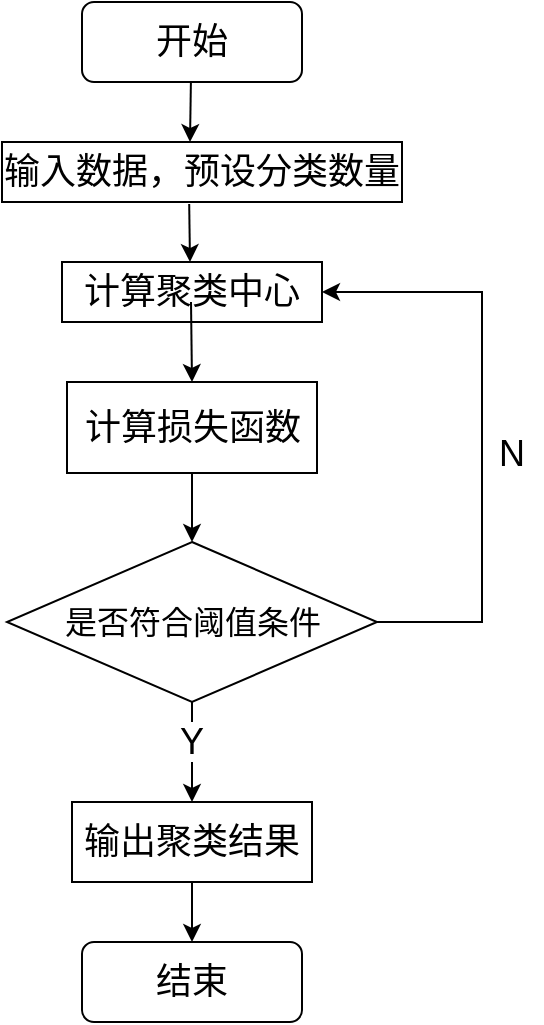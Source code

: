<mxfile version="20.1.1" type="github">
  <diagram id="uziK3NO7eQcpJdqtWjjK" name="Page-1">
    <mxGraphModel dx="1209" dy="634" grid="1" gridSize="10" guides="1" tooltips="1" connect="1" arrows="1" fold="1" page="1" pageScale="1" pageWidth="827" pageHeight="1169" math="0" shadow="0">
      <root>
        <mxCell id="0" />
        <mxCell id="1" parent="0" />
        <mxCell id="AOiTqFv167IxLG4Y2etf-3" value="&lt;font style=&quot;font-size: 18px;&quot;&gt;开始&lt;/font&gt;" style="rounded=1;whiteSpace=wrap;html=1;" parent="1" vertex="1">
          <mxGeometry x="340" y="230" width="110" height="40" as="geometry" />
        </mxCell>
        <mxCell id="AOiTqFv167IxLG4Y2etf-4" value="" style="endArrow=classic;html=1;rounded=0;fontSize=18;exitX=0.495;exitY=1;exitDx=0;exitDy=0;exitPerimeter=0;" parent="1" source="AOiTqFv167IxLG4Y2etf-3" edge="1">
          <mxGeometry width="50" height="50" relative="1" as="geometry">
            <mxPoint x="395" y="280" as="sourcePoint" />
            <mxPoint x="394" y="300" as="targetPoint" />
            <Array as="points" />
          </mxGeometry>
        </mxCell>
        <mxCell id="AOiTqFv167IxLG4Y2etf-5" value="输入数据，预设分类数量" style="rounded=0;whiteSpace=wrap;html=1;fontSize=18;" parent="1" vertex="1">
          <mxGeometry x="300" y="300" width="200" height="30" as="geometry" />
        </mxCell>
        <mxCell id="AOiTqFv167IxLG4Y2etf-6" value="" style="endArrow=classic;html=1;rounded=0;fontSize=18;exitX=0.468;exitY=1.033;exitDx=0;exitDy=0;exitPerimeter=0;" parent="1" source="AOiTqFv167IxLG4Y2etf-5" edge="1">
          <mxGeometry width="50" height="50" relative="1" as="geometry">
            <mxPoint x="394.5" y="340" as="sourcePoint" />
            <mxPoint x="394" y="360" as="targetPoint" />
          </mxGeometry>
        </mxCell>
        <mxCell id="AOiTqFv167IxLG4Y2etf-7" value="计算聚类中心" style="rounded=0;whiteSpace=wrap;html=1;fontSize=18;" parent="1" vertex="1">
          <mxGeometry x="330" y="360" width="130" height="30" as="geometry" />
        </mxCell>
        <mxCell id="Klk4IrTw8tVcFyD9GYcu-1" value="" style="endArrow=classic;html=1;rounded=0;" edge="1" parent="1">
          <mxGeometry width="50" height="50" relative="1" as="geometry">
            <mxPoint x="394.5" y="380" as="sourcePoint" />
            <mxPoint x="395" y="420" as="targetPoint" />
          </mxGeometry>
        </mxCell>
        <mxCell id="Klk4IrTw8tVcFyD9GYcu-2" value="&lt;font size=&quot;3&quot;&gt;是否符合阈值条件&lt;/font&gt;" style="rhombus;whiteSpace=wrap;html=1;" vertex="1" parent="1">
          <mxGeometry x="302.5" y="500" width="185" height="80" as="geometry" />
        </mxCell>
        <mxCell id="Klk4IrTw8tVcFyD9GYcu-6" value="" style="endArrow=classic;html=1;rounded=0;fontSize=18;exitX=0.5;exitY=1;exitDx=0;exitDy=0;startArrow=none;" edge="1" parent="1" source="Klk4IrTw8tVcFyD9GYcu-17">
          <mxGeometry relative="1" as="geometry">
            <mxPoint x="394.5" y="520" as="sourcePoint" />
            <mxPoint x="395" y="630" as="targetPoint" />
          </mxGeometry>
        </mxCell>
        <mxCell id="Klk4IrTw8tVcFyD9GYcu-10" value="计算损失函数" style="rounded=0;whiteSpace=wrap;html=1;fontSize=18;" vertex="1" parent="1">
          <mxGeometry x="332.5" y="420" width="125" height="45.5" as="geometry" />
        </mxCell>
        <mxCell id="Klk4IrTw8tVcFyD9GYcu-12" value="" style="endArrow=classic;html=1;rounded=0;fontSize=18;exitX=0.5;exitY=1;exitDx=0;exitDy=0;" edge="1" parent="1" source="Klk4IrTw8tVcFyD9GYcu-10">
          <mxGeometry width="50" height="50" relative="1" as="geometry">
            <mxPoint x="394.5" y="465.5" as="sourcePoint" />
            <mxPoint x="395" y="500" as="targetPoint" />
          </mxGeometry>
        </mxCell>
        <mxCell id="Klk4IrTw8tVcFyD9GYcu-14" value="" style="endArrow=classic;html=1;rounded=0;fontSize=18;entryX=1;entryY=0.5;entryDx=0;entryDy=0;" edge="1" parent="1" target="AOiTqFv167IxLG4Y2etf-7">
          <mxGeometry width="50" height="50" relative="1" as="geometry">
            <mxPoint x="487.5" y="540" as="sourcePoint" />
            <mxPoint x="540" y="430" as="targetPoint" />
            <Array as="points">
              <mxPoint x="540" y="540" />
              <mxPoint x="540" y="375" />
            </Array>
          </mxGeometry>
        </mxCell>
        <mxCell id="Klk4IrTw8tVcFyD9GYcu-16" value="N" style="text;html=1;strokeColor=none;fillColor=none;align=center;verticalAlign=middle;whiteSpace=wrap;rounded=0;fontSize=18;" vertex="1" parent="1">
          <mxGeometry x="540" y="445.5" width="30" height="20" as="geometry" />
        </mxCell>
        <mxCell id="Klk4IrTw8tVcFyD9GYcu-17" value="Y" style="text;html=1;strokeColor=none;fillColor=none;align=center;verticalAlign=middle;whiteSpace=wrap;rounded=0;fontSize=18;" vertex="1" parent="1">
          <mxGeometry x="390" y="590" width="10" height="20" as="geometry" />
        </mxCell>
        <mxCell id="Klk4IrTw8tVcFyD9GYcu-18" value="" style="endArrow=none;html=1;rounded=0;fontSize=18;exitX=0.5;exitY=1;exitDx=0;exitDy=0;" edge="1" parent="1" source="Klk4IrTw8tVcFyD9GYcu-2" target="Klk4IrTw8tVcFyD9GYcu-17">
          <mxGeometry relative="1" as="geometry">
            <mxPoint x="395" y="580" as="sourcePoint" />
            <mxPoint x="395" y="630" as="targetPoint" />
          </mxGeometry>
        </mxCell>
        <mxCell id="Klk4IrTw8tVcFyD9GYcu-22" value="输出聚类结果" style="rounded=0;whiteSpace=wrap;html=1;fontSize=18;" vertex="1" parent="1">
          <mxGeometry x="335" y="630" width="120" height="40" as="geometry" />
        </mxCell>
        <mxCell id="Klk4IrTw8tVcFyD9GYcu-23" value="" style="endArrow=classic;html=1;rounded=0;fontSize=18;exitX=0.5;exitY=1;exitDx=0;exitDy=0;" edge="1" parent="1" source="Klk4IrTw8tVcFyD9GYcu-22">
          <mxGeometry width="50" height="50" relative="1" as="geometry">
            <mxPoint x="390" y="540" as="sourcePoint" />
            <mxPoint x="395" y="700" as="targetPoint" />
          </mxGeometry>
        </mxCell>
        <mxCell id="Klk4IrTw8tVcFyD9GYcu-26" value="&lt;span style=&quot;font-size: 18px;&quot;&gt;结束&lt;/span&gt;" style="rounded=1;whiteSpace=wrap;html=1;" vertex="1" parent="1">
          <mxGeometry x="340" y="700" width="110" height="40" as="geometry" />
        </mxCell>
      </root>
    </mxGraphModel>
  </diagram>
</mxfile>
